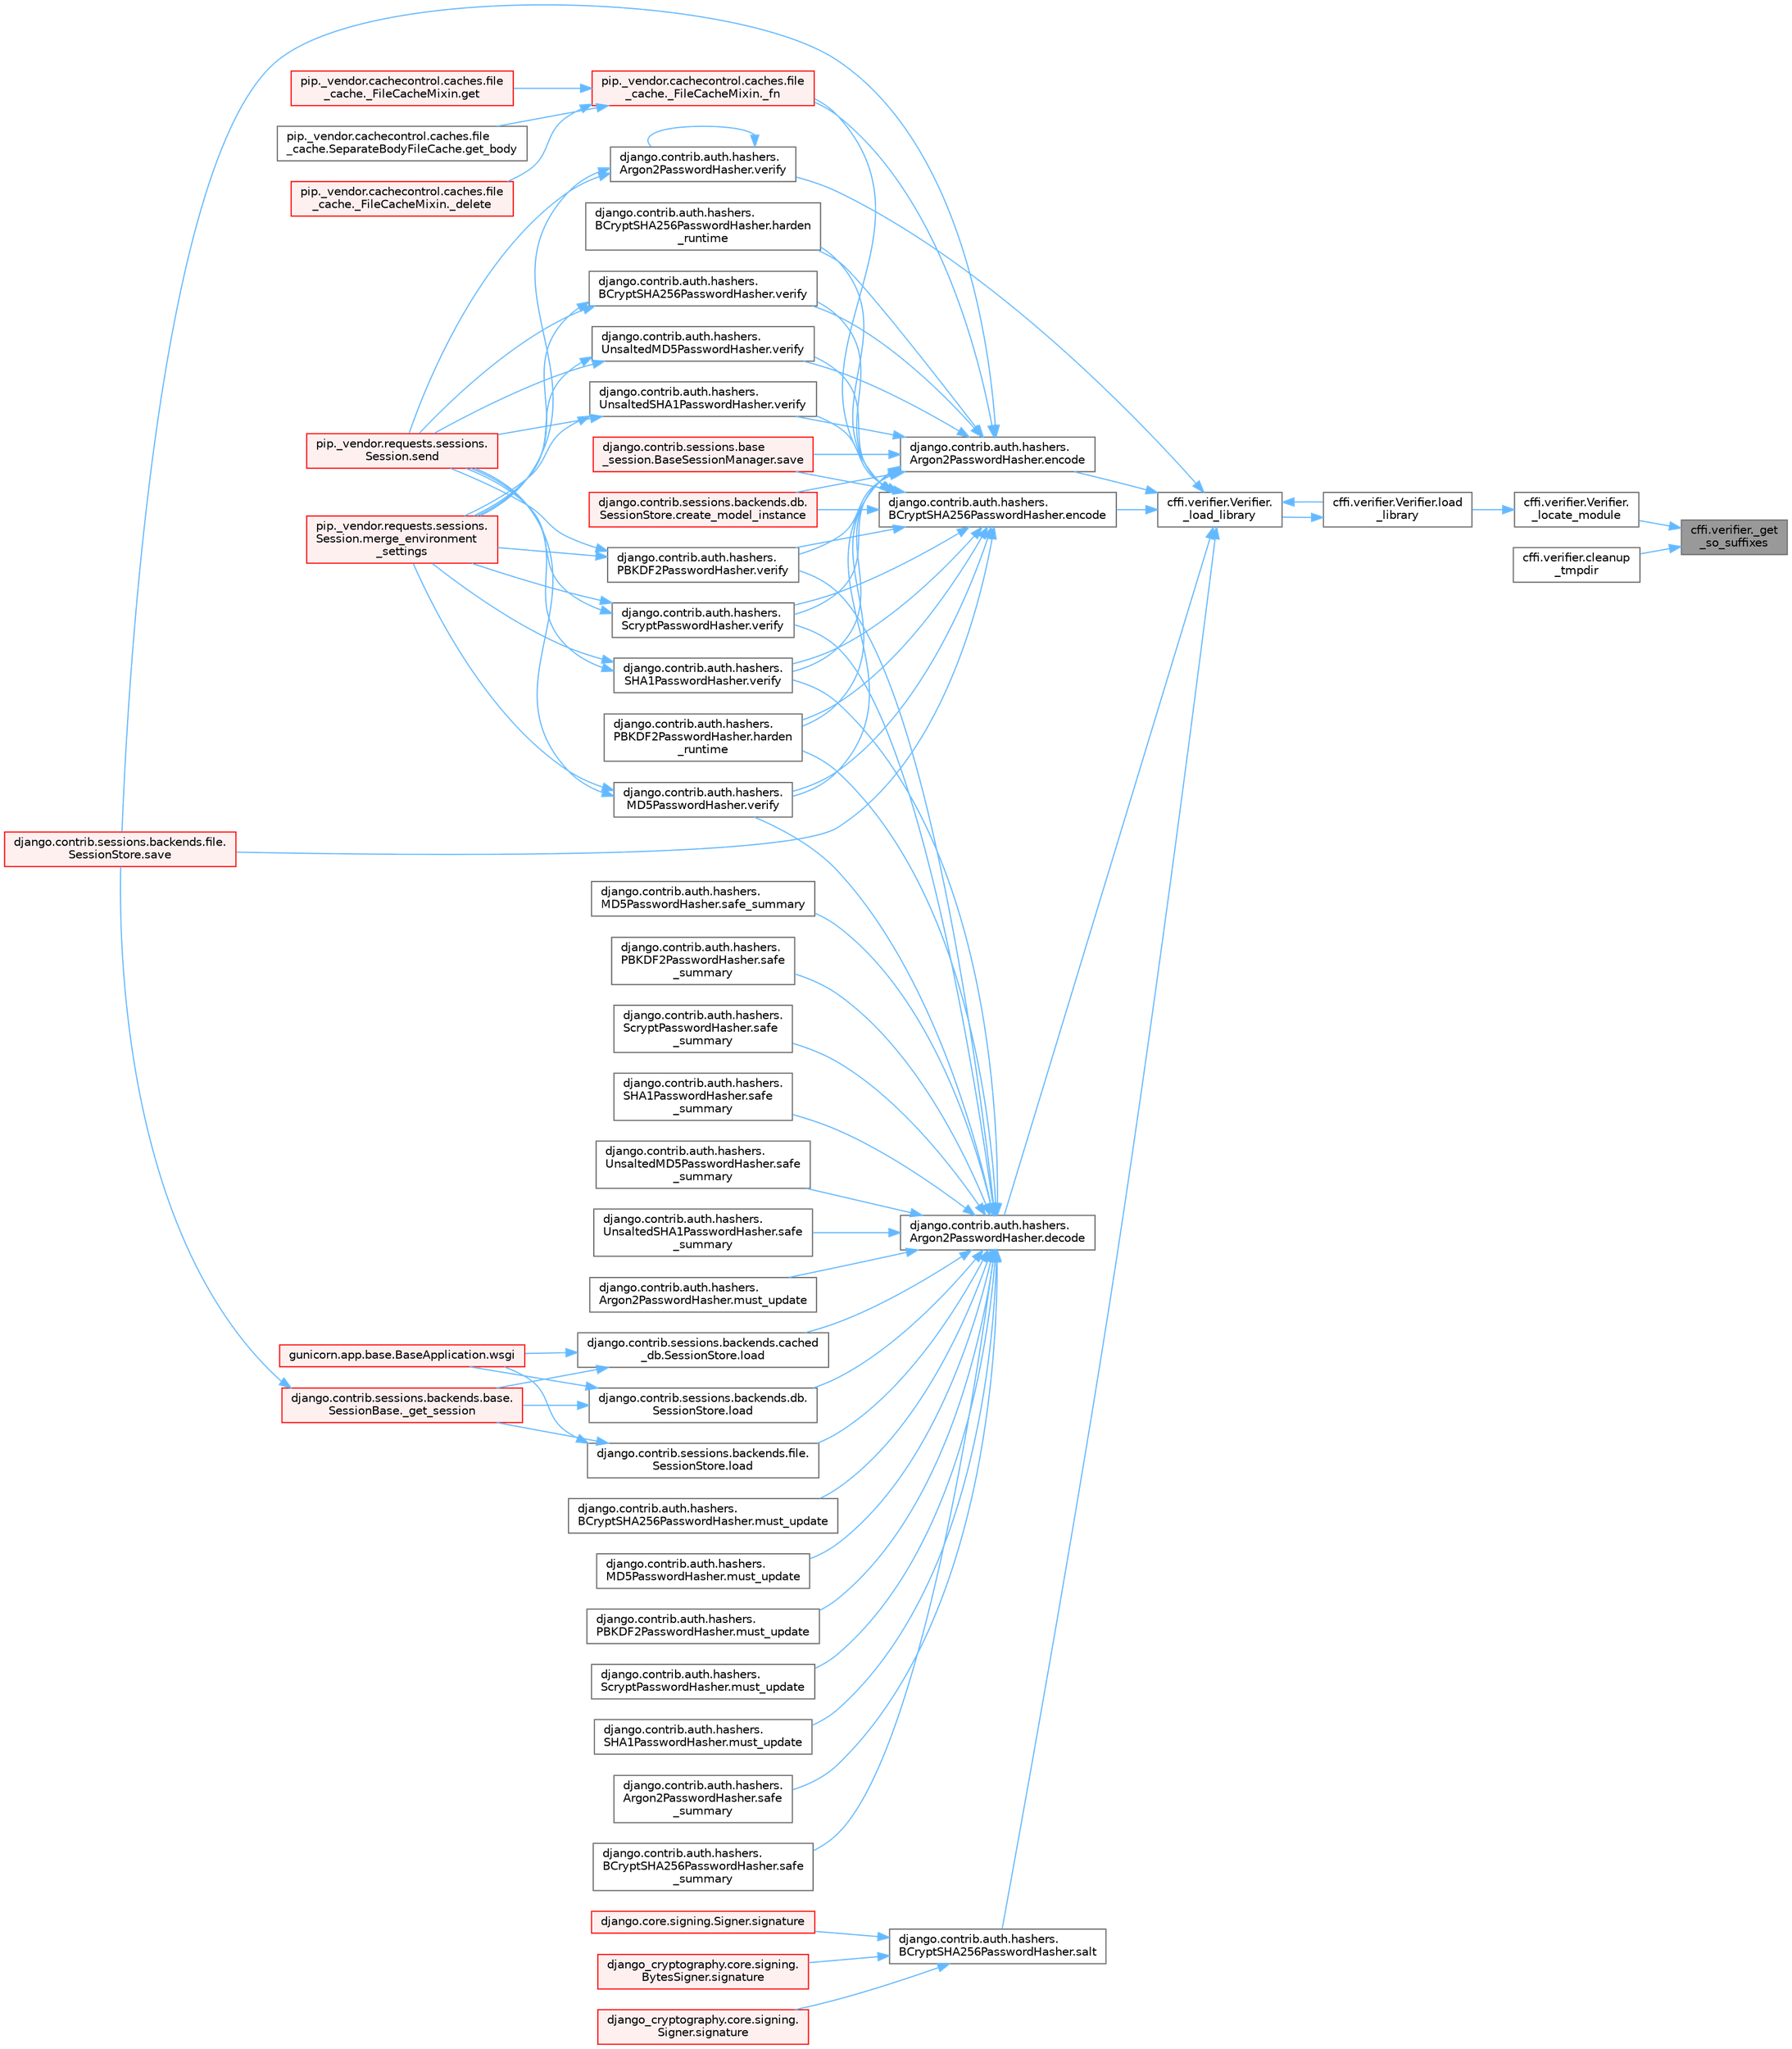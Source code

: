 digraph "cffi.verifier._get_so_suffixes"
{
 // LATEX_PDF_SIZE
  bgcolor="transparent";
  edge [fontname=Helvetica,fontsize=10,labelfontname=Helvetica,labelfontsize=10];
  node [fontname=Helvetica,fontsize=10,shape=box,height=0.2,width=0.4];
  rankdir="RL";
  Node1 [id="Node000001",label="cffi.verifier._get\l_so_suffixes",height=0.2,width=0.4,color="gray40", fillcolor="grey60", style="filled", fontcolor="black",tooltip=" "];
  Node1 -> Node2 [id="edge1_Node000001_Node000002",dir="back",color="steelblue1",style="solid",tooltip=" "];
  Node2 [id="Node000002",label="cffi.verifier.Verifier.\l_locate_module",height=0.2,width=0.4,color="grey40", fillcolor="white", style="filled",URL="$classcffi_1_1verifier_1_1_verifier.html#a39fa84e0d7f74e88dafcf2cad0c5cd39",tooltip=" "];
  Node2 -> Node3 [id="edge2_Node000002_Node000003",dir="back",color="steelblue1",style="solid",tooltip=" "];
  Node3 [id="Node000003",label="cffi.verifier.Verifier.load\l_library",height=0.2,width=0.4,color="grey40", fillcolor="white", style="filled",URL="$classcffi_1_1verifier_1_1_verifier.html#a3f4cc3b50c42913dd0d22dc233524f28",tooltip=" "];
  Node3 -> Node4 [id="edge3_Node000003_Node000004",dir="back",color="steelblue1",style="solid",tooltip=" "];
  Node4 [id="Node000004",label="cffi.verifier.Verifier.\l_load_library",height=0.2,width=0.4,color="grey40", fillcolor="white", style="filled",URL="$classcffi_1_1verifier_1_1_verifier.html#a9de40d4d3231a07d492a907359b11949",tooltip=" "];
  Node4 -> Node5 [id="edge4_Node000004_Node000005",dir="back",color="steelblue1",style="solid",tooltip=" "];
  Node5 [id="Node000005",label="django.contrib.auth.hashers.\lArgon2PasswordHasher.decode",height=0.2,width=0.4,color="grey40", fillcolor="white", style="filled",URL="$classdjango_1_1contrib_1_1auth_1_1hashers_1_1_argon2_password_hasher.html#a72d1d6fbe76db2c306ea80efb11110a4",tooltip=" "];
  Node5 -> Node6 [id="edge5_Node000005_Node000006",dir="back",color="steelblue1",style="solid",tooltip=" "];
  Node6 [id="Node000006",label="django.contrib.auth.hashers.\lPBKDF2PasswordHasher.harden\l_runtime",height=0.2,width=0.4,color="grey40", fillcolor="white", style="filled",URL="$classdjango_1_1contrib_1_1auth_1_1hashers_1_1_p_b_k_d_f2_password_hasher.html#ae7f1dcad47802823597610b026fae83a",tooltip=" "];
  Node5 -> Node7 [id="edge6_Node000005_Node000007",dir="back",color="steelblue1",style="solid",tooltip=" "];
  Node7 [id="Node000007",label="django.contrib.sessions.backends.cached\l_db.SessionStore.load",height=0.2,width=0.4,color="grey40", fillcolor="white", style="filled",URL="$classdjango_1_1contrib_1_1sessions_1_1backends_1_1cached__db_1_1_session_store.html#a0432d07f359fa8281304478688605af7",tooltip=" "];
  Node7 -> Node8 [id="edge7_Node000007_Node000008",dir="back",color="steelblue1",style="solid",tooltip=" "];
  Node8 [id="Node000008",label="django.contrib.sessions.backends.base.\lSessionBase._get_session",height=0.2,width=0.4,color="red", fillcolor="#FFF0F0", style="filled",URL="$classdjango_1_1contrib_1_1sessions_1_1backends_1_1base_1_1_session_base.html#a3ca0af594cbb5d34f3d4f76c8f90bf4f",tooltip=" "];
  Node8 -> Node726 [id="edge8_Node000008_Node000726",dir="back",color="steelblue1",style="solid",tooltip=" "];
  Node726 [id="Node000726",label="django.contrib.sessions.backends.file.\lSessionStore.save",height=0.2,width=0.4,color="red", fillcolor="#FFF0F0", style="filled",URL="$classdjango_1_1contrib_1_1sessions_1_1backends_1_1file_1_1_session_store.html#af170f9c112376eb1627509287bf9620f",tooltip=" "];
  Node7 -> Node512 [id="edge9_Node000007_Node000512",dir="back",color="steelblue1",style="solid",tooltip=" "];
  Node512 [id="Node000512",label="gunicorn.app.base.BaseApplication.wsgi",height=0.2,width=0.4,color="red", fillcolor="#FFF0F0", style="filled",URL="$classgunicorn_1_1app_1_1base_1_1_base_application.html#a18ae24b2d0d44fb694b9f2b0cdffa670",tooltip=" "];
  Node5 -> Node3139 [id="edge10_Node000005_Node003139",dir="back",color="steelblue1",style="solid",tooltip=" "];
  Node3139 [id="Node003139",label="django.contrib.sessions.backends.db.\lSessionStore.load",height=0.2,width=0.4,color="grey40", fillcolor="white", style="filled",URL="$classdjango_1_1contrib_1_1sessions_1_1backends_1_1db_1_1_session_store.html#aab3bc77d15c0a33590a72f92a2efc994",tooltip=" "];
  Node3139 -> Node8 [id="edge11_Node003139_Node000008",dir="back",color="steelblue1",style="solid",tooltip=" "];
  Node3139 -> Node512 [id="edge12_Node003139_Node000512",dir="back",color="steelblue1",style="solid",tooltip=" "];
  Node5 -> Node511 [id="edge13_Node000005_Node000511",dir="back",color="steelblue1",style="solid",tooltip=" "];
  Node511 [id="Node000511",label="django.contrib.sessions.backends.file.\lSessionStore.load",height=0.2,width=0.4,color="grey40", fillcolor="white", style="filled",URL="$classdjango_1_1contrib_1_1sessions_1_1backends_1_1file_1_1_session_store.html#a408fa63512306fbaa7bbb62742f0295f",tooltip=" "];
  Node511 -> Node8 [id="edge14_Node000511_Node000008",dir="back",color="steelblue1",style="solid",tooltip=" "];
  Node511 -> Node512 [id="edge15_Node000511_Node000512",dir="back",color="steelblue1",style="solid",tooltip=" "];
  Node5 -> Node3140 [id="edge16_Node000005_Node003140",dir="back",color="steelblue1",style="solid",tooltip=" "];
  Node3140 [id="Node003140",label="django.contrib.auth.hashers.\lArgon2PasswordHasher.must_update",height=0.2,width=0.4,color="grey40", fillcolor="white", style="filled",URL="$classdjango_1_1contrib_1_1auth_1_1hashers_1_1_argon2_password_hasher.html#a4d8d054683b5147b2228836536f8e0a3",tooltip=" "];
  Node5 -> Node3141 [id="edge17_Node000005_Node003141",dir="back",color="steelblue1",style="solid",tooltip=" "];
  Node3141 [id="Node003141",label="django.contrib.auth.hashers.\lBCryptSHA256PasswordHasher.must_update",height=0.2,width=0.4,color="grey40", fillcolor="white", style="filled",URL="$classdjango_1_1contrib_1_1auth_1_1hashers_1_1_b_crypt_s_h_a256_password_hasher.html#a0da47cb102c5bbb66cf2a88f02681fc4",tooltip=" "];
  Node5 -> Node3142 [id="edge18_Node000005_Node003142",dir="back",color="steelblue1",style="solid",tooltip=" "];
  Node3142 [id="Node003142",label="django.contrib.auth.hashers.\lMD5PasswordHasher.must_update",height=0.2,width=0.4,color="grey40", fillcolor="white", style="filled",URL="$classdjango_1_1contrib_1_1auth_1_1hashers_1_1_m_d5_password_hasher.html#ab94a37f578422009eb384a7d039be74c",tooltip=" "];
  Node5 -> Node3143 [id="edge19_Node000005_Node003143",dir="back",color="steelblue1",style="solid",tooltip=" "];
  Node3143 [id="Node003143",label="django.contrib.auth.hashers.\lPBKDF2PasswordHasher.must_update",height=0.2,width=0.4,color="grey40", fillcolor="white", style="filled",URL="$classdjango_1_1contrib_1_1auth_1_1hashers_1_1_p_b_k_d_f2_password_hasher.html#a2779a6ac57e7b11aa5b0f06ff2db0ae0",tooltip=" "];
  Node5 -> Node3144 [id="edge20_Node000005_Node003144",dir="back",color="steelblue1",style="solid",tooltip=" "];
  Node3144 [id="Node003144",label="django.contrib.auth.hashers.\lScryptPasswordHasher.must_update",height=0.2,width=0.4,color="grey40", fillcolor="white", style="filled",URL="$classdjango_1_1contrib_1_1auth_1_1hashers_1_1_scrypt_password_hasher.html#ad7430c0123af2934cfb00a1df1e98013",tooltip=" "];
  Node5 -> Node3145 [id="edge21_Node000005_Node003145",dir="back",color="steelblue1",style="solid",tooltip=" "];
  Node3145 [id="Node003145",label="django.contrib.auth.hashers.\lSHA1PasswordHasher.must_update",height=0.2,width=0.4,color="grey40", fillcolor="white", style="filled",URL="$classdjango_1_1contrib_1_1auth_1_1hashers_1_1_s_h_a1_password_hasher.html#a48710ac799dfafff9063e9c3c257879b",tooltip=" "];
  Node5 -> Node3146 [id="edge22_Node000005_Node003146",dir="back",color="steelblue1",style="solid",tooltip=" "];
  Node3146 [id="Node003146",label="django.contrib.auth.hashers.\lArgon2PasswordHasher.safe\l_summary",height=0.2,width=0.4,color="grey40", fillcolor="white", style="filled",URL="$classdjango_1_1contrib_1_1auth_1_1hashers_1_1_argon2_password_hasher.html#a12accfa1720c447a39dfe2f00072b4bd",tooltip=" "];
  Node5 -> Node3147 [id="edge23_Node000005_Node003147",dir="back",color="steelblue1",style="solid",tooltip=" "];
  Node3147 [id="Node003147",label="django.contrib.auth.hashers.\lBCryptSHA256PasswordHasher.safe\l_summary",height=0.2,width=0.4,color="grey40", fillcolor="white", style="filled",URL="$classdjango_1_1contrib_1_1auth_1_1hashers_1_1_b_crypt_s_h_a256_password_hasher.html#a8db6b0f1a9bc0c11380da6b595261419",tooltip=" "];
  Node5 -> Node3148 [id="edge24_Node000005_Node003148",dir="back",color="steelblue1",style="solid",tooltip=" "];
  Node3148 [id="Node003148",label="django.contrib.auth.hashers.\lMD5PasswordHasher.safe_summary",height=0.2,width=0.4,color="grey40", fillcolor="white", style="filled",URL="$classdjango_1_1contrib_1_1auth_1_1hashers_1_1_m_d5_password_hasher.html#aa9ab9e843c2395868e413e2114d95c53",tooltip=" "];
  Node5 -> Node3149 [id="edge25_Node000005_Node003149",dir="back",color="steelblue1",style="solid",tooltip=" "];
  Node3149 [id="Node003149",label="django.contrib.auth.hashers.\lPBKDF2PasswordHasher.safe\l_summary",height=0.2,width=0.4,color="grey40", fillcolor="white", style="filled",URL="$classdjango_1_1contrib_1_1auth_1_1hashers_1_1_p_b_k_d_f2_password_hasher.html#abc89dd47acbf388179b1559b9175ab9c",tooltip=" "];
  Node5 -> Node3150 [id="edge26_Node000005_Node003150",dir="back",color="steelblue1",style="solid",tooltip=" "];
  Node3150 [id="Node003150",label="django.contrib.auth.hashers.\lScryptPasswordHasher.safe\l_summary",height=0.2,width=0.4,color="grey40", fillcolor="white", style="filled",URL="$classdjango_1_1contrib_1_1auth_1_1hashers_1_1_scrypt_password_hasher.html#ad8b9a2f43b3b5a6a8ca1f4d55ed354e7",tooltip=" "];
  Node5 -> Node3151 [id="edge27_Node000005_Node003151",dir="back",color="steelblue1",style="solid",tooltip=" "];
  Node3151 [id="Node003151",label="django.contrib.auth.hashers.\lSHA1PasswordHasher.safe\l_summary",height=0.2,width=0.4,color="grey40", fillcolor="white", style="filled",URL="$classdjango_1_1contrib_1_1auth_1_1hashers_1_1_s_h_a1_password_hasher.html#af0401ddc75458ced75d0a4ba09da337e",tooltip=" "];
  Node5 -> Node3152 [id="edge28_Node000005_Node003152",dir="back",color="steelblue1",style="solid",tooltip=" "];
  Node3152 [id="Node003152",label="django.contrib.auth.hashers.\lUnsaltedMD5PasswordHasher.safe\l_summary",height=0.2,width=0.4,color="grey40", fillcolor="white", style="filled",URL="$classdjango_1_1contrib_1_1auth_1_1hashers_1_1_unsalted_m_d5_password_hasher.html#a04311fccf82d7ee1d53dd5979e13efda",tooltip=" "];
  Node5 -> Node3153 [id="edge29_Node000005_Node003153",dir="back",color="steelblue1",style="solid",tooltip=" "];
  Node3153 [id="Node003153",label="django.contrib.auth.hashers.\lUnsaltedSHA1PasswordHasher.safe\l_summary",height=0.2,width=0.4,color="grey40", fillcolor="white", style="filled",URL="$classdjango_1_1contrib_1_1auth_1_1hashers_1_1_unsalted_s_h_a1_password_hasher.html#a78e95b00b0999cf4b19e747e63fa51f8",tooltip=" "];
  Node5 -> Node3154 [id="edge30_Node000005_Node003154",dir="back",color="steelblue1",style="solid",tooltip=" "];
  Node3154 [id="Node003154",label="django.contrib.auth.hashers.\lMD5PasswordHasher.verify",height=0.2,width=0.4,color="grey40", fillcolor="white", style="filled",URL="$classdjango_1_1contrib_1_1auth_1_1hashers_1_1_m_d5_password_hasher.html#a5ee1720bbd104f7f53ced6d0f7847393",tooltip=" "];
  Node3154 -> Node1793 [id="edge31_Node003154_Node001793",dir="back",color="steelblue1",style="solid",tooltip=" "];
  Node1793 [id="Node001793",label="pip._vendor.requests.sessions.\lSession.merge_environment\l_settings",height=0.2,width=0.4,color="red", fillcolor="#FFF0F0", style="filled",URL="$classpip_1_1__vendor_1_1requests_1_1sessions_1_1_session.html#a1bbc07ae0fd8434a0ae651e3eb482be0",tooltip=" "];
  Node3154 -> Node1794 [id="edge32_Node003154_Node001794",dir="back",color="steelblue1",style="solid",tooltip=" "];
  Node1794 [id="Node001794",label="pip._vendor.requests.sessions.\lSession.send",height=0.2,width=0.4,color="red", fillcolor="#FFF0F0", style="filled",URL="$classpip_1_1__vendor_1_1requests_1_1sessions_1_1_session.html#ac53877008b8d3c6901be36033885124c",tooltip=" "];
  Node5 -> Node3155 [id="edge33_Node000005_Node003155",dir="back",color="steelblue1",style="solid",tooltip=" "];
  Node3155 [id="Node003155",label="django.contrib.auth.hashers.\lPBKDF2PasswordHasher.verify",height=0.2,width=0.4,color="grey40", fillcolor="white", style="filled",URL="$classdjango_1_1contrib_1_1auth_1_1hashers_1_1_p_b_k_d_f2_password_hasher.html#a769f11e83d4f84b6a1aa2414aa345a96",tooltip=" "];
  Node3155 -> Node1793 [id="edge34_Node003155_Node001793",dir="back",color="steelblue1",style="solid",tooltip=" "];
  Node3155 -> Node1794 [id="edge35_Node003155_Node001794",dir="back",color="steelblue1",style="solid",tooltip=" "];
  Node5 -> Node3156 [id="edge36_Node000005_Node003156",dir="back",color="steelblue1",style="solid",tooltip=" "];
  Node3156 [id="Node003156",label="django.contrib.auth.hashers.\lScryptPasswordHasher.verify",height=0.2,width=0.4,color="grey40", fillcolor="white", style="filled",URL="$classdjango_1_1contrib_1_1auth_1_1hashers_1_1_scrypt_password_hasher.html#ae1fe41459b9b8cc72115d2f8c01f6776",tooltip=" "];
  Node3156 -> Node1793 [id="edge37_Node003156_Node001793",dir="back",color="steelblue1",style="solid",tooltip=" "];
  Node3156 -> Node1794 [id="edge38_Node003156_Node001794",dir="back",color="steelblue1",style="solid",tooltip=" "];
  Node5 -> Node3157 [id="edge39_Node000005_Node003157",dir="back",color="steelblue1",style="solid",tooltip=" "];
  Node3157 [id="Node003157",label="django.contrib.auth.hashers.\lSHA1PasswordHasher.verify",height=0.2,width=0.4,color="grey40", fillcolor="white", style="filled",URL="$classdjango_1_1contrib_1_1auth_1_1hashers_1_1_s_h_a1_password_hasher.html#a5ac2a7038875bc3da2654b03c1ae2716",tooltip=" "];
  Node3157 -> Node1793 [id="edge40_Node003157_Node001793",dir="back",color="steelblue1",style="solid",tooltip=" "];
  Node3157 -> Node1794 [id="edge41_Node003157_Node001794",dir="back",color="steelblue1",style="solid",tooltip=" "];
  Node4 -> Node3158 [id="edge42_Node000004_Node003158",dir="back",color="steelblue1",style="solid",tooltip=" "];
  Node3158 [id="Node003158",label="django.contrib.auth.hashers.\lArgon2PasswordHasher.encode",height=0.2,width=0.4,color="grey40", fillcolor="white", style="filled",URL="$classdjango_1_1contrib_1_1auth_1_1hashers_1_1_argon2_password_hasher.html#a0ed201c5832e89c4a3272c737dfc7567",tooltip=" "];
  Node3158 -> Node3159 [id="edge43_Node003158_Node003159",dir="back",color="steelblue1",style="solid",tooltip=" "];
  Node3159 [id="Node003159",label="pip._vendor.cachecontrol.caches.file\l_cache._FileCacheMixin._fn",height=0.2,width=0.4,color="red", fillcolor="#FFF0F0", style="filled",URL="$classpip_1_1__vendor_1_1cachecontrol_1_1caches_1_1file__cache_1_1___file_cache_mixin.html#a8e94253502ca252f8c8ca1e4921fd42f",tooltip=" "];
  Node3159 -> Node3160 [id="edge44_Node003159_Node003160",dir="back",color="steelblue1",style="solid",tooltip=" "];
  Node3160 [id="Node003160",label="pip._vendor.cachecontrol.caches.file\l_cache._FileCacheMixin._delete",height=0.2,width=0.4,color="red", fillcolor="#FFF0F0", style="filled",URL="$classpip_1_1__vendor_1_1cachecontrol_1_1caches_1_1file__cache_1_1___file_cache_mixin.html#a0ebc930693f8386cf1231d4ab04fb800",tooltip=" "];
  Node3159 -> Node3165 [id="edge45_Node003159_Node003165",dir="back",color="steelblue1",style="solid",tooltip=" "];
  Node3165 [id="Node003165",label="pip._vendor.cachecontrol.caches.file\l_cache._FileCacheMixin.get",height=0.2,width=0.4,color="red", fillcolor="#FFF0F0", style="filled",URL="$classpip_1_1__vendor_1_1cachecontrol_1_1caches_1_1file__cache_1_1___file_cache_mixin.html#afef88044f42ddd480be90e94a50e07bc",tooltip=" "];
  Node3159 -> Node3166 [id="edge46_Node003159_Node003166",dir="back",color="steelblue1",style="solid",tooltip=" "];
  Node3166 [id="Node003166",label="pip._vendor.cachecontrol.caches.file\l_cache.SeparateBodyFileCache.get_body",height=0.2,width=0.4,color="grey40", fillcolor="white", style="filled",URL="$classpip_1_1__vendor_1_1cachecontrol_1_1caches_1_1file__cache_1_1_separate_body_file_cache.html#a96853f5f4944aab4999b423e98ae94a7",tooltip=" "];
  Node3158 -> Node1823 [id="edge47_Node003158_Node001823",dir="back",color="steelblue1",style="solid",tooltip=" "];
  Node1823 [id="Node001823",label="django.contrib.sessions.backends.db.\lSessionStore.create_model_instance",height=0.2,width=0.4,color="red", fillcolor="#FFF0F0", style="filled",URL="$classdjango_1_1contrib_1_1sessions_1_1backends_1_1db_1_1_session_store.html#a0a3de585eb81b76b2c9c405702a7a563",tooltip=" "];
  Node3158 -> Node3169 [id="edge48_Node003158_Node003169",dir="back",color="steelblue1",style="solid",tooltip=" "];
  Node3169 [id="Node003169",label="django.contrib.auth.hashers.\lBCryptSHA256PasswordHasher.harden\l_runtime",height=0.2,width=0.4,color="grey40", fillcolor="white", style="filled",URL="$classdjango_1_1contrib_1_1auth_1_1hashers_1_1_b_crypt_s_h_a256_password_hasher.html#aeb2d930973f5a8b0a605c789332df5b0",tooltip=" "];
  Node3158 -> Node6 [id="edge49_Node003158_Node000006",dir="back",color="steelblue1",style="solid",tooltip=" "];
  Node3158 -> Node726 [id="edge50_Node003158_Node000726",dir="back",color="steelblue1",style="solid",tooltip=" "];
  Node3158 -> Node3170 [id="edge51_Node003158_Node003170",dir="back",color="steelblue1",style="solid",tooltip=" "];
  Node3170 [id="Node003170",label="django.contrib.sessions.base\l_session.BaseSessionManager.save",height=0.2,width=0.4,color="red", fillcolor="#FFF0F0", style="filled",URL="$classdjango_1_1contrib_1_1sessions_1_1base__session_1_1_base_session_manager.html#a323bed24720881f2b0c3e3fce57c1a5a",tooltip=" "];
  Node3158 -> Node3171 [id="edge52_Node003158_Node003171",dir="back",color="steelblue1",style="solid",tooltip=" "];
  Node3171 [id="Node003171",label="django.contrib.auth.hashers.\lBCryptSHA256PasswordHasher.verify",height=0.2,width=0.4,color="grey40", fillcolor="white", style="filled",URL="$classdjango_1_1contrib_1_1auth_1_1hashers_1_1_b_crypt_s_h_a256_password_hasher.html#aace67824fb9a74b812da9e723c452182",tooltip=" "];
  Node3171 -> Node1793 [id="edge53_Node003171_Node001793",dir="back",color="steelblue1",style="solid",tooltip=" "];
  Node3171 -> Node1794 [id="edge54_Node003171_Node001794",dir="back",color="steelblue1",style="solid",tooltip=" "];
  Node3158 -> Node3154 [id="edge55_Node003158_Node003154",dir="back",color="steelblue1",style="solid",tooltip=" "];
  Node3158 -> Node3155 [id="edge56_Node003158_Node003155",dir="back",color="steelblue1",style="solid",tooltip=" "];
  Node3158 -> Node3156 [id="edge57_Node003158_Node003156",dir="back",color="steelblue1",style="solid",tooltip=" "];
  Node3158 -> Node3157 [id="edge58_Node003158_Node003157",dir="back",color="steelblue1",style="solid",tooltip=" "];
  Node3158 -> Node3172 [id="edge59_Node003158_Node003172",dir="back",color="steelblue1",style="solid",tooltip=" "];
  Node3172 [id="Node003172",label="django.contrib.auth.hashers.\lUnsaltedMD5PasswordHasher.verify",height=0.2,width=0.4,color="grey40", fillcolor="white", style="filled",URL="$classdjango_1_1contrib_1_1auth_1_1hashers_1_1_unsalted_m_d5_password_hasher.html#ad634eb70221559f3132f12171b8ebae0",tooltip=" "];
  Node3172 -> Node1793 [id="edge60_Node003172_Node001793",dir="back",color="steelblue1",style="solid",tooltip=" "];
  Node3172 -> Node1794 [id="edge61_Node003172_Node001794",dir="back",color="steelblue1",style="solid",tooltip=" "];
  Node3158 -> Node3173 [id="edge62_Node003158_Node003173",dir="back",color="steelblue1",style="solid",tooltip=" "];
  Node3173 [id="Node003173",label="django.contrib.auth.hashers.\lUnsaltedSHA1PasswordHasher.verify",height=0.2,width=0.4,color="grey40", fillcolor="white", style="filled",URL="$classdjango_1_1contrib_1_1auth_1_1hashers_1_1_unsalted_s_h_a1_password_hasher.html#ad4dd5a8b681866ea72b2b9b8b1f3a552",tooltip=" "];
  Node3173 -> Node1793 [id="edge63_Node003173_Node001793",dir="back",color="steelblue1",style="solid",tooltip=" "];
  Node3173 -> Node1794 [id="edge64_Node003173_Node001794",dir="back",color="steelblue1",style="solid",tooltip=" "];
  Node4 -> Node3174 [id="edge65_Node000004_Node003174",dir="back",color="steelblue1",style="solid",tooltip=" "];
  Node3174 [id="Node003174",label="django.contrib.auth.hashers.\lBCryptSHA256PasswordHasher.encode",height=0.2,width=0.4,color="grey40", fillcolor="white", style="filled",URL="$classdjango_1_1contrib_1_1auth_1_1hashers_1_1_b_crypt_s_h_a256_password_hasher.html#a7fac654818c9a8cfe6a5df3fefe957a1",tooltip=" "];
  Node3174 -> Node3159 [id="edge66_Node003174_Node003159",dir="back",color="steelblue1",style="solid",tooltip=" "];
  Node3174 -> Node1823 [id="edge67_Node003174_Node001823",dir="back",color="steelblue1",style="solid",tooltip=" "];
  Node3174 -> Node3169 [id="edge68_Node003174_Node003169",dir="back",color="steelblue1",style="solid",tooltip=" "];
  Node3174 -> Node6 [id="edge69_Node003174_Node000006",dir="back",color="steelblue1",style="solid",tooltip=" "];
  Node3174 -> Node726 [id="edge70_Node003174_Node000726",dir="back",color="steelblue1",style="solid",tooltip=" "];
  Node3174 -> Node3170 [id="edge71_Node003174_Node003170",dir="back",color="steelblue1",style="solid",tooltip=" "];
  Node3174 -> Node3171 [id="edge72_Node003174_Node003171",dir="back",color="steelblue1",style="solid",tooltip=" "];
  Node3174 -> Node3154 [id="edge73_Node003174_Node003154",dir="back",color="steelblue1",style="solid",tooltip=" "];
  Node3174 -> Node3155 [id="edge74_Node003174_Node003155",dir="back",color="steelblue1",style="solid",tooltip=" "];
  Node3174 -> Node3156 [id="edge75_Node003174_Node003156",dir="back",color="steelblue1",style="solid",tooltip=" "];
  Node3174 -> Node3157 [id="edge76_Node003174_Node003157",dir="back",color="steelblue1",style="solid",tooltip=" "];
  Node3174 -> Node3172 [id="edge77_Node003174_Node003172",dir="back",color="steelblue1",style="solid",tooltip=" "];
  Node3174 -> Node3173 [id="edge78_Node003174_Node003173",dir="back",color="steelblue1",style="solid",tooltip=" "];
  Node4 -> Node3 [id="edge79_Node000004_Node000003",dir="back",color="steelblue1",style="solid",tooltip=" "];
  Node4 -> Node3175 [id="edge80_Node000004_Node003175",dir="back",color="steelblue1",style="solid",tooltip=" "];
  Node3175 [id="Node003175",label="django.contrib.auth.hashers.\lBCryptSHA256PasswordHasher.salt",height=0.2,width=0.4,color="grey40", fillcolor="white", style="filled",URL="$classdjango_1_1contrib_1_1auth_1_1hashers_1_1_b_crypt_s_h_a256_password_hasher.html#a8bf9448c637933b786cf0fd4dfa3b346",tooltip=" "];
  Node3175 -> Node3176 [id="edge81_Node003175_Node003176",dir="back",color="steelblue1",style="solid",tooltip=" "];
  Node3176 [id="Node003176",label="django.core.signing.Signer.signature",height=0.2,width=0.4,color="red", fillcolor="#FFF0F0", style="filled",URL="$classdjango_1_1core_1_1signing_1_1_signer.html#a7f07d25e055e1c12121ac821012efb46",tooltip=" "];
  Node3175 -> Node3177 [id="edge82_Node003175_Node003177",dir="back",color="steelblue1",style="solid",tooltip=" "];
  Node3177 [id="Node003177",label="django_cryptography.core.signing.\lBytesSigner.signature",height=0.2,width=0.4,color="red", fillcolor="#FFF0F0", style="filled",URL="$classdjango__cryptography_1_1core_1_1signing_1_1_bytes_signer.html#a90cc9a96f9ef73301790d9762e653f19",tooltip=" "];
  Node3175 -> Node3178 [id="edge83_Node003175_Node003178",dir="back",color="steelblue1",style="solid",tooltip=" "];
  Node3178 [id="Node003178",label="django_cryptography.core.signing.\lSigner.signature",height=0.2,width=0.4,color="red", fillcolor="#FFF0F0", style="filled",URL="$classdjango__cryptography_1_1core_1_1signing_1_1_signer.html#ad71de574e6dffcf1fab21a8ecac7c516",tooltip=" "];
  Node4 -> Node3179 [id="edge84_Node000004_Node003179",dir="back",color="steelblue1",style="solid",tooltip=" "];
  Node3179 [id="Node003179",label="django.contrib.auth.hashers.\lArgon2PasswordHasher.verify",height=0.2,width=0.4,color="grey40", fillcolor="white", style="filled",URL="$classdjango_1_1contrib_1_1auth_1_1hashers_1_1_argon2_password_hasher.html#aa1b8e90990f8dc1f2a0dcb0f6e95a364",tooltip=" "];
  Node3179 -> Node1793 [id="edge85_Node003179_Node001793",dir="back",color="steelblue1",style="solid",tooltip=" "];
  Node3179 -> Node1794 [id="edge86_Node003179_Node001794",dir="back",color="steelblue1",style="solid",tooltip=" "];
  Node3179 -> Node3179 [id="edge87_Node003179_Node003179",dir="back",color="steelblue1",style="solid",tooltip=" "];
  Node1 -> Node3180 [id="edge88_Node000001_Node003180",dir="back",color="steelblue1",style="solid",tooltip=" "];
  Node3180 [id="Node003180",label="cffi.verifier.cleanup\l_tmpdir",height=0.2,width=0.4,color="grey40", fillcolor="white", style="filled",URL="$namespacecffi_1_1verifier.html#ad8503601579c32db54abb53df428f04d",tooltip=" "];
}
